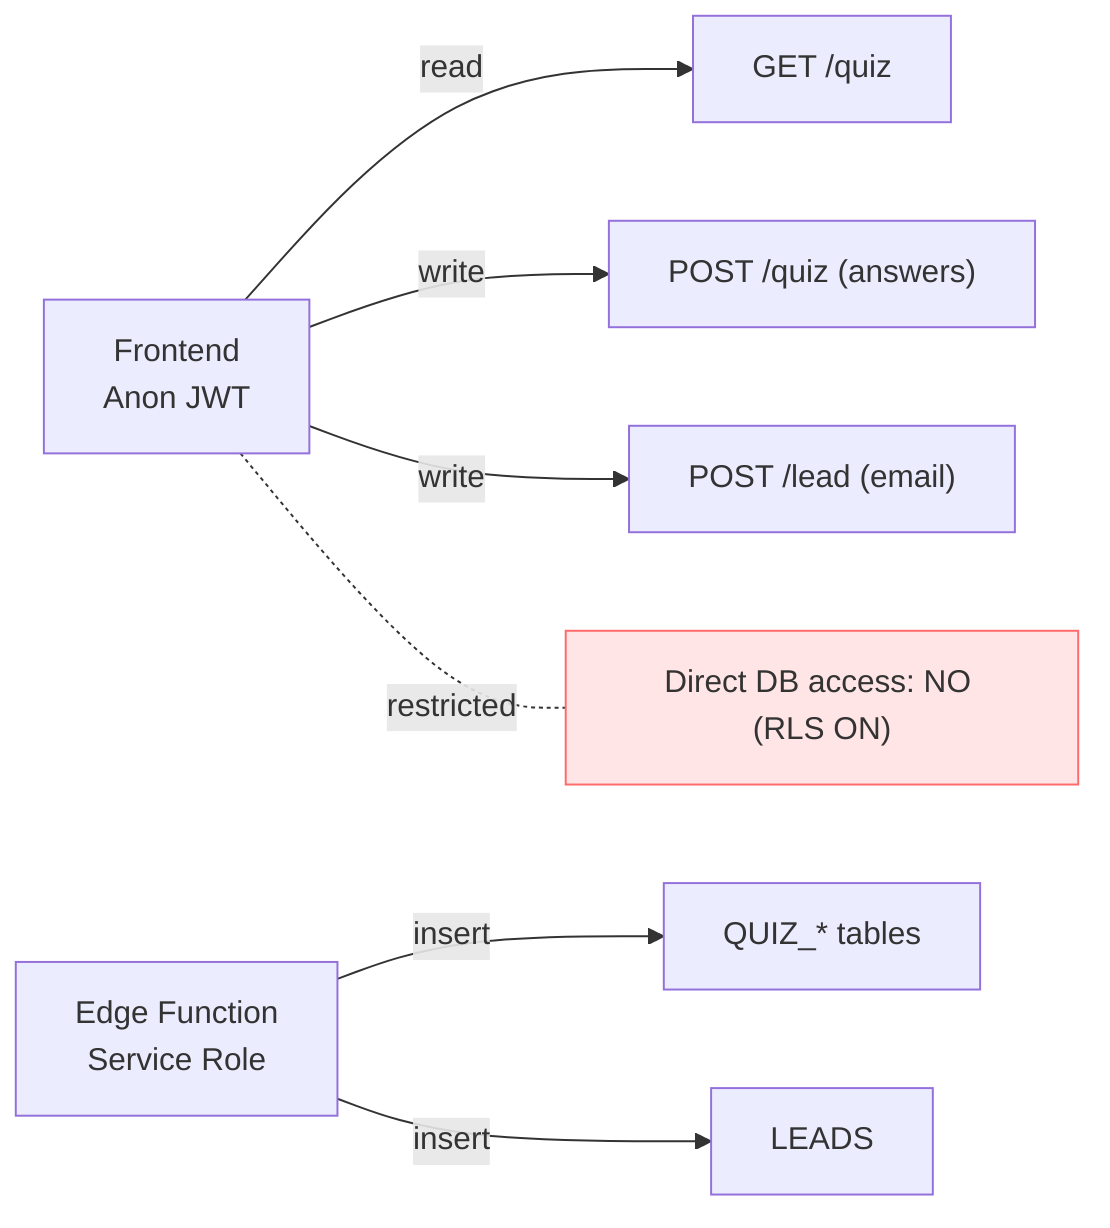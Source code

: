 flowchart LR
  FE["Frontend\nAnon JWT"] -- read --> Q["GET /quiz"]
  FE -- write --> X["POST /quiz (answers)"]
  FE -- write --> L["POST /lead (email)"]

  SR["Edge Function\nService Role"] -- insert --> DB1["QUIZ_* tables"]
  SR -- insert --> DB2["LEADS"]
  FE -. restricted .- DB?["Direct DB access: NO (RLS ON)"]

  classDef danger fill:#ffe5e5,stroke:#ff6b6b,color:#333;
  class DB? danger